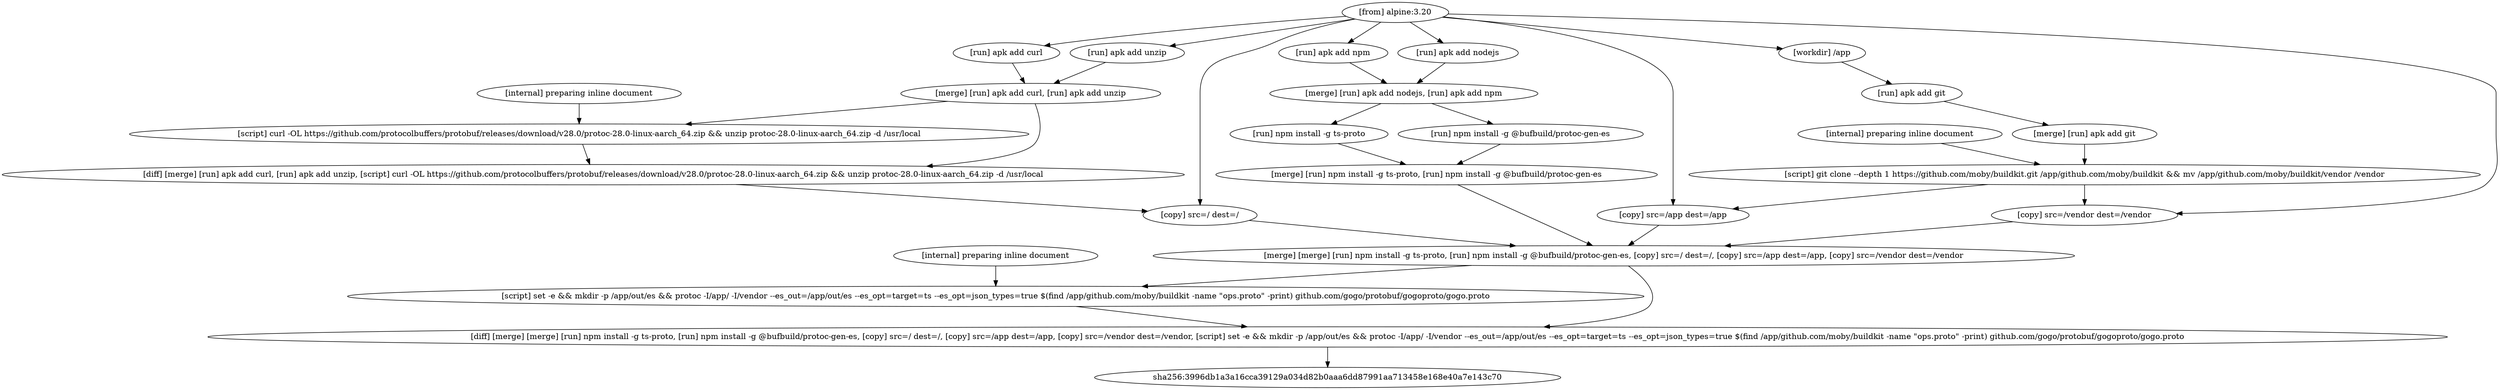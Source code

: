 digraph G {
  "sha256:494107b5cd51a46258ca6c2eedca16be582818371796e40144a614d17476d6ee" [label="[from] alpine:3.20"];
  "sha256:5f004bfe9146b288e8459b2b887e08f0f996c1af93919e68416ed696df975382" [label="[run] apk add curl"];
  "sha256:db966fe748f47d3aae578640c964fc4e72a0f5dc4d93351efcfb41af000a8e16" [label="[run] apk add unzip"];
  "sha256:11c0f34979888db57dbab5c70e9cf1847bef5f31efc3d0cc68d4c56f77be15eb" [label="[merge] [run] apk add curl, [run] apk add unzip"];
  "sha256:453247a2589edaae27f272e0b1dcbdf20ff5cfce87f507937e1c27323d53839d" [label="[internal] preparing inline document"];
  "sha256:24130ab53f6dd8bfe6ceedddc84655a00eec92da8917f833a0d15220ac1246d9" [label="[script] curl -OL https://github.com/protocolbuffers/protobuf/releases/download/v28.0/protoc-28.0-linux-aarch_64.zip && unzip protoc-28.0-linux-aarch_64.zip -d /usr/local"];
  "sha256:43fe141490d71d75d9b788a958a44313ef29d3084082b2aa5d3fe08c6d2a941c" [label="[diff] [merge] [run] apk add curl, [run] apk add unzip, [script] curl -OL https://github.com/protocolbuffers/protobuf/releases/download/v28.0/protoc-28.0-linux-aarch_64.zip && unzip protoc-28.0-linux-aarch_64.zip -d /usr/local"];
  "sha256:a2c62780ff6b64614f5fc464101360de5fd065455cb00f21003329682d22783b" [label="[workdir] /app"];
  "sha256:be53ebdae98003c37649e8fbbb04e4d325fd523de7141a0a27839da2c52636b2" [label="[run] apk add git"];
  "sha256:058bde2c4130b8e95ff1eb2fca9931ba9d2e1cc23a3edb3fa67e9883143ab6bc" [label="[merge] [run] apk add git"];
  "sha256:54bba393500c74b8e05476d2d49ae032bf38bd6b5f7bea379e992900603b631f" [label="[internal] preparing inline document"];
  "sha256:b8aab1ffa543d084cca0c8f987c9d02c64a90afd6874ab650b225fe6c60e0b05" [label="[script] git clone --depth 1 https://github.com/moby/buildkit.git /app/github.com/moby/buildkit && mv /app/github.com/moby/buildkit/vendor /vendor"];
  "sha256:f5466e25c2b9958af5cb5d9be5f648f36d8c358db838cf8976cb13c6ed5c1e23" [label="[run] apk add nodejs"];
  "sha256:6323db41d6ed5c5a9c4e3eda1ae4a70082e961b4a3f1c8d16c9386f6ae52b904" [label="[run] apk add npm"];
  "sha256:de4c1da1ca3cc7be2bde4cc4366cd0a5bef3fcf2ecf95ce5c2be97fac7769bb4" [label="[merge] [run] apk add nodejs, [run] apk add npm"];
  "sha256:9ccaacd5d5e1878df2b71a061853a2a5fe9a499d63272a7b5756dd1c060b8830" [label="[run] npm install -g ts-proto"];
  "sha256:71a281ac4f46412e27e4ec4ed6402b661167330e160551bbd2c64a5338d1bd40" [label="[run] npm install -g @bufbuild/protoc-gen-es"];
  "sha256:c47a98ba88bfbce01de1cfa47cfcce40f16bfb6dfa29f135e206004ac5a7a7a5" [label="[merge] [run] npm install -g ts-proto, [run] npm install -g @bufbuild/protoc-gen-es"];
  "sha256:5aec0262b8ab8f6e36f5ef5acfcc887f9d58c3738dd6fe0df6ce636fe578514d" [label="[copy] src=/ dest=/"];
  "sha256:4152508c336c74ca61a50d0abcd536d2f24b70c453a9c6f27d9b7d8f0f725bf8" [label="[copy] src=/app dest=/app"];
  "sha256:e24003be50885af187bb4af36bcea74bb0adb4865bbd704a632792344b60fec0" [label="[copy] src=/vendor dest=/vendor"];
  "sha256:b87ec1ecea7d5ceaa1b265b787762b026ef6195f95a9ae640f8b35106cb2500a" [label="[merge] [merge] [run] npm install -g ts-proto, [run] npm install -g @bufbuild/protoc-gen-es, [copy] src=/ dest=/, [copy] src=/app dest=/app, [copy] src=/vendor dest=/vendor"];
  "sha256:de3254b4c34811f609060b6cd2ec5d375e0adf1ddc547c53427231d3125f1ea6" [label="[internal] preparing inline document"];
  "sha256:1083697ecb0759f9fefacef98b26365662e74a88d1d804b03c98d8d351c945e3" [label="[script] set -e && mkdir -p /app/out/es && protoc -I/app/ -I/vendor --es_out=/app/out/es --es_opt=target=ts --es_opt=json_types=true $(find /app/github.com/moby/buildkit -name \"ops.proto\" -print) github.com/gogo/protobuf/gogoproto/gogo.proto"];
  "sha256:ffc8108471f23610435b60798afbebdac8e40715b9da9e7e0843cd0202b4f150" [label="[diff] [merge] [merge] [run] npm install -g ts-proto, [run] npm install -g @bufbuild/protoc-gen-es, [copy] src=/ dest=/, [copy] src=/app dest=/app, [copy] src=/vendor dest=/vendor, [script] set -e && mkdir -p /app/out/es && protoc -I/app/ -I/vendor --es_out=/app/out/es --es_opt=target=ts --es_opt=json_types=true $(find /app/github.com/moby/buildkit -name \"ops.proto\" -print) github.com/gogo/protobuf/gogoproto/gogo.proto"];
  "sha256:3996db1a3a16cca39129a034d82b0aaa6dd87991aa713458e168e40a7e143c70" [label="sha256:3996db1a3a16cca39129a034d82b0aaa6dd87991aa713458e168e40a7e143c70"];
  "sha256:494107b5cd51a46258ca6c2eedca16be582818371796e40144a614d17476d6ee" -> "sha256:5f004bfe9146b288e8459b2b887e08f0f996c1af93919e68416ed696df975382";
  "sha256:494107b5cd51a46258ca6c2eedca16be582818371796e40144a614d17476d6ee" -> "sha256:db966fe748f47d3aae578640c964fc4e72a0f5dc4d93351efcfb41af000a8e16";
  "sha256:5f004bfe9146b288e8459b2b887e08f0f996c1af93919e68416ed696df975382" -> "sha256:11c0f34979888db57dbab5c70e9cf1847bef5f31efc3d0cc68d4c56f77be15eb";
  "sha256:db966fe748f47d3aae578640c964fc4e72a0f5dc4d93351efcfb41af000a8e16" -> "sha256:11c0f34979888db57dbab5c70e9cf1847bef5f31efc3d0cc68d4c56f77be15eb";
  "sha256:11c0f34979888db57dbab5c70e9cf1847bef5f31efc3d0cc68d4c56f77be15eb" -> "sha256:24130ab53f6dd8bfe6ceedddc84655a00eec92da8917f833a0d15220ac1246d9";
  "sha256:453247a2589edaae27f272e0b1dcbdf20ff5cfce87f507937e1c27323d53839d" -> "sha256:24130ab53f6dd8bfe6ceedddc84655a00eec92da8917f833a0d15220ac1246d9";
  "sha256:11c0f34979888db57dbab5c70e9cf1847bef5f31efc3d0cc68d4c56f77be15eb" -> "sha256:43fe141490d71d75d9b788a958a44313ef29d3084082b2aa5d3fe08c6d2a941c";
  "sha256:24130ab53f6dd8bfe6ceedddc84655a00eec92da8917f833a0d15220ac1246d9" -> "sha256:43fe141490d71d75d9b788a958a44313ef29d3084082b2aa5d3fe08c6d2a941c";
  "sha256:494107b5cd51a46258ca6c2eedca16be582818371796e40144a614d17476d6ee" -> "sha256:a2c62780ff6b64614f5fc464101360de5fd065455cb00f21003329682d22783b";
  "sha256:a2c62780ff6b64614f5fc464101360de5fd065455cb00f21003329682d22783b" -> "sha256:be53ebdae98003c37649e8fbbb04e4d325fd523de7141a0a27839da2c52636b2";
  "sha256:be53ebdae98003c37649e8fbbb04e4d325fd523de7141a0a27839da2c52636b2" -> "sha256:058bde2c4130b8e95ff1eb2fca9931ba9d2e1cc23a3edb3fa67e9883143ab6bc";
  "sha256:058bde2c4130b8e95ff1eb2fca9931ba9d2e1cc23a3edb3fa67e9883143ab6bc" -> "sha256:b8aab1ffa543d084cca0c8f987c9d02c64a90afd6874ab650b225fe6c60e0b05";
  "sha256:54bba393500c74b8e05476d2d49ae032bf38bd6b5f7bea379e992900603b631f" -> "sha256:b8aab1ffa543d084cca0c8f987c9d02c64a90afd6874ab650b225fe6c60e0b05";
  "sha256:494107b5cd51a46258ca6c2eedca16be582818371796e40144a614d17476d6ee" -> "sha256:f5466e25c2b9958af5cb5d9be5f648f36d8c358db838cf8976cb13c6ed5c1e23";
  "sha256:494107b5cd51a46258ca6c2eedca16be582818371796e40144a614d17476d6ee" -> "sha256:6323db41d6ed5c5a9c4e3eda1ae4a70082e961b4a3f1c8d16c9386f6ae52b904";
  "sha256:f5466e25c2b9958af5cb5d9be5f648f36d8c358db838cf8976cb13c6ed5c1e23" -> "sha256:de4c1da1ca3cc7be2bde4cc4366cd0a5bef3fcf2ecf95ce5c2be97fac7769bb4";
  "sha256:6323db41d6ed5c5a9c4e3eda1ae4a70082e961b4a3f1c8d16c9386f6ae52b904" -> "sha256:de4c1da1ca3cc7be2bde4cc4366cd0a5bef3fcf2ecf95ce5c2be97fac7769bb4";
  "sha256:de4c1da1ca3cc7be2bde4cc4366cd0a5bef3fcf2ecf95ce5c2be97fac7769bb4" -> "sha256:9ccaacd5d5e1878df2b71a061853a2a5fe9a499d63272a7b5756dd1c060b8830";
  "sha256:de4c1da1ca3cc7be2bde4cc4366cd0a5bef3fcf2ecf95ce5c2be97fac7769bb4" -> "sha256:71a281ac4f46412e27e4ec4ed6402b661167330e160551bbd2c64a5338d1bd40";
  "sha256:9ccaacd5d5e1878df2b71a061853a2a5fe9a499d63272a7b5756dd1c060b8830" -> "sha256:c47a98ba88bfbce01de1cfa47cfcce40f16bfb6dfa29f135e206004ac5a7a7a5";
  "sha256:71a281ac4f46412e27e4ec4ed6402b661167330e160551bbd2c64a5338d1bd40" -> "sha256:c47a98ba88bfbce01de1cfa47cfcce40f16bfb6dfa29f135e206004ac5a7a7a5";
  "sha256:494107b5cd51a46258ca6c2eedca16be582818371796e40144a614d17476d6ee" -> "sha256:5aec0262b8ab8f6e36f5ef5acfcc887f9d58c3738dd6fe0df6ce636fe578514d";
  "sha256:43fe141490d71d75d9b788a958a44313ef29d3084082b2aa5d3fe08c6d2a941c" -> "sha256:5aec0262b8ab8f6e36f5ef5acfcc887f9d58c3738dd6fe0df6ce636fe578514d";
  "sha256:494107b5cd51a46258ca6c2eedca16be582818371796e40144a614d17476d6ee" -> "sha256:4152508c336c74ca61a50d0abcd536d2f24b70c453a9c6f27d9b7d8f0f725bf8";
  "sha256:b8aab1ffa543d084cca0c8f987c9d02c64a90afd6874ab650b225fe6c60e0b05" -> "sha256:4152508c336c74ca61a50d0abcd536d2f24b70c453a9c6f27d9b7d8f0f725bf8";
  "sha256:494107b5cd51a46258ca6c2eedca16be582818371796e40144a614d17476d6ee" -> "sha256:e24003be50885af187bb4af36bcea74bb0adb4865bbd704a632792344b60fec0";
  "sha256:b8aab1ffa543d084cca0c8f987c9d02c64a90afd6874ab650b225fe6c60e0b05" -> "sha256:e24003be50885af187bb4af36bcea74bb0adb4865bbd704a632792344b60fec0";
  "sha256:c47a98ba88bfbce01de1cfa47cfcce40f16bfb6dfa29f135e206004ac5a7a7a5" -> "sha256:b87ec1ecea7d5ceaa1b265b787762b026ef6195f95a9ae640f8b35106cb2500a";
  "sha256:5aec0262b8ab8f6e36f5ef5acfcc887f9d58c3738dd6fe0df6ce636fe578514d" -> "sha256:b87ec1ecea7d5ceaa1b265b787762b026ef6195f95a9ae640f8b35106cb2500a";
  "sha256:4152508c336c74ca61a50d0abcd536d2f24b70c453a9c6f27d9b7d8f0f725bf8" -> "sha256:b87ec1ecea7d5ceaa1b265b787762b026ef6195f95a9ae640f8b35106cb2500a";
  "sha256:e24003be50885af187bb4af36bcea74bb0adb4865bbd704a632792344b60fec0" -> "sha256:b87ec1ecea7d5ceaa1b265b787762b026ef6195f95a9ae640f8b35106cb2500a";
  "sha256:b87ec1ecea7d5ceaa1b265b787762b026ef6195f95a9ae640f8b35106cb2500a" -> "sha256:1083697ecb0759f9fefacef98b26365662e74a88d1d804b03c98d8d351c945e3";
  "sha256:de3254b4c34811f609060b6cd2ec5d375e0adf1ddc547c53427231d3125f1ea6" -> "sha256:1083697ecb0759f9fefacef98b26365662e74a88d1d804b03c98d8d351c945e3";
  "sha256:b87ec1ecea7d5ceaa1b265b787762b026ef6195f95a9ae640f8b35106cb2500a" -> "sha256:ffc8108471f23610435b60798afbebdac8e40715b9da9e7e0843cd0202b4f150";
  "sha256:1083697ecb0759f9fefacef98b26365662e74a88d1d804b03c98d8d351c945e3" -> "sha256:ffc8108471f23610435b60798afbebdac8e40715b9da9e7e0843cd0202b4f150";
  "sha256:ffc8108471f23610435b60798afbebdac8e40715b9da9e7e0843cd0202b4f150" -> "sha256:3996db1a3a16cca39129a034d82b0aaa6dd87991aa713458e168e40a7e143c70";
}
